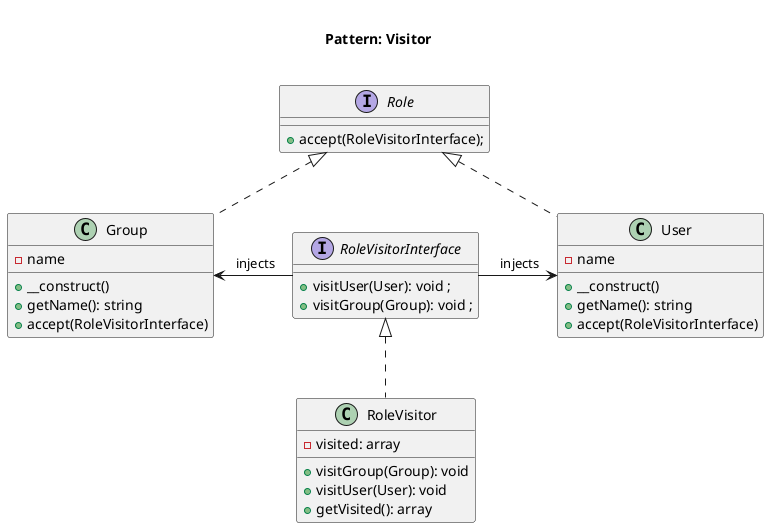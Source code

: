 @startuml
	Title <size:20>\nPattern: Visitor\n

    interface Role {
        + accept(RoleVisitorInterface);
    }

    interface RoleVisitorInterface {
        + visitUser(User): void ;
        + visitGroup(Group): void ;
    }

    class Group implements Role {
        - name
        + __construct()
        + getName(): string
        + accept(RoleVisitorInterface)
    }

    class User implements Role {
        - name
        + __construct()
        + getName(): string
        + accept(RoleVisitorInterface)
    }

    class RoleVisitor implements RoleVisitorInterface{
        - visited: array
        + visitGroup(Group): void
        + visitUser(User): void
        + getVisited(): array
    }

    RoleVisitorInterface -left-> Group: " injects"
    RoleVisitorInterface -right-> User: " injects"
@enduml